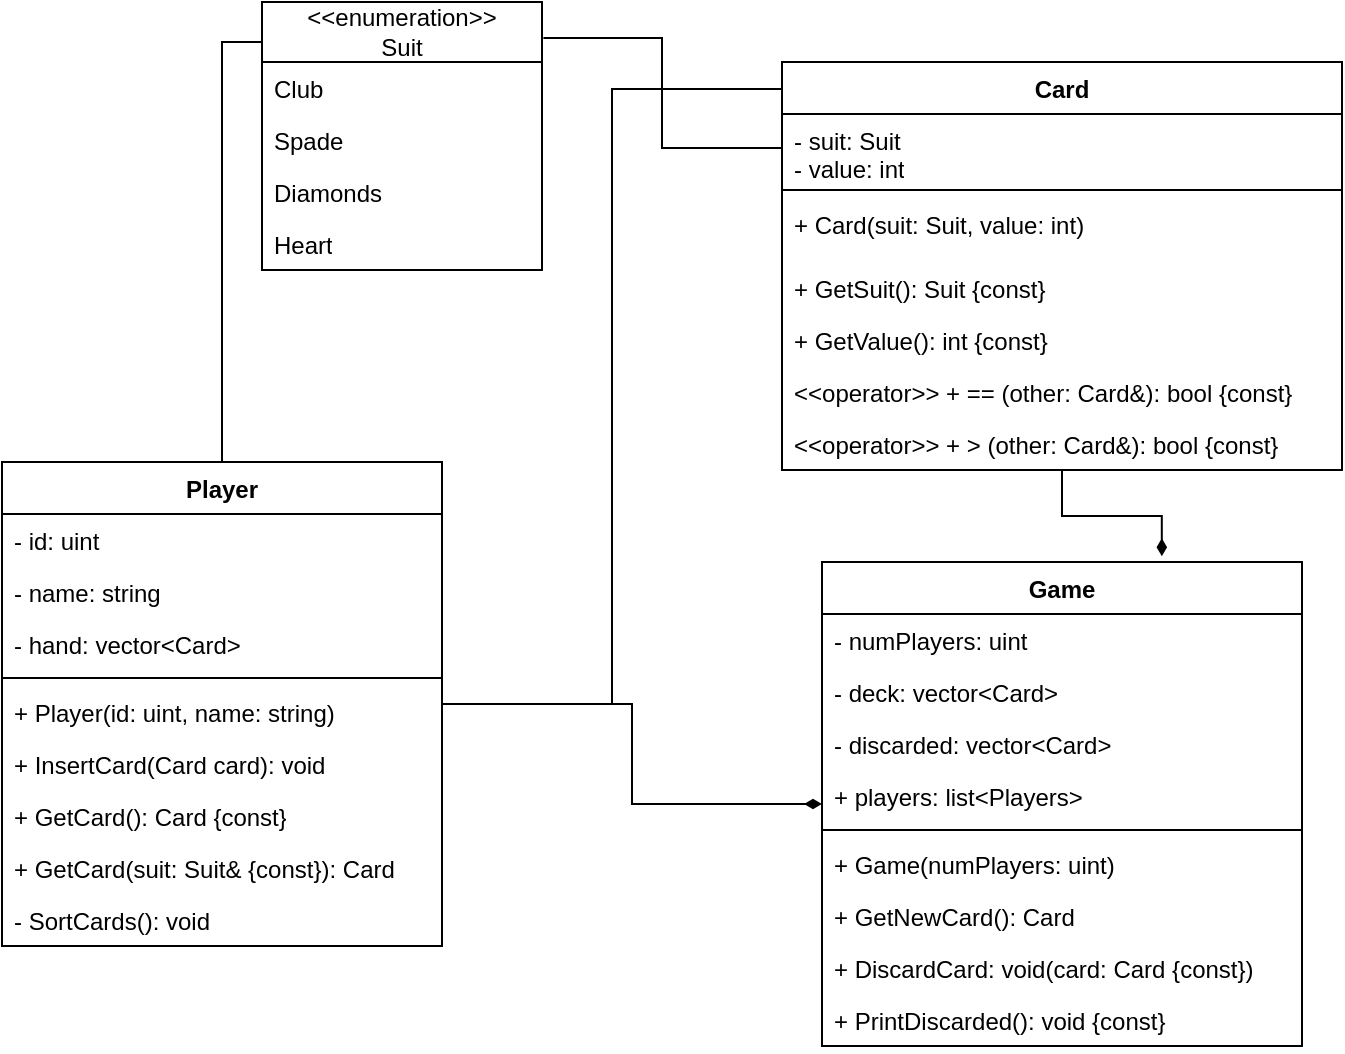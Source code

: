 <mxfile version="27.0.5">
  <diagram id="C5RBs43oDa-KdzZeNtuy" name="Page-1">
    <mxGraphModel dx="1426" dy="827" grid="1" gridSize="10" guides="1" tooltips="1" connect="1" arrows="1" fold="1" page="1" pageScale="1" pageWidth="827" pageHeight="1169" math="0" shadow="0">
      <root>
        <mxCell id="WIyWlLk6GJQsqaUBKTNV-0" />
        <mxCell id="WIyWlLk6GJQsqaUBKTNV-1" parent="WIyWlLk6GJQsqaUBKTNV-0" />
        <mxCell id="kXdFA2JEcydLuHkZeGDi-2" value="&lt;div&gt;Card&lt;/div&gt;" style="swimlane;fontStyle=1;align=center;verticalAlign=top;childLayout=stackLayout;horizontal=1;startSize=26;horizontalStack=0;resizeParent=1;resizeParentMax=0;resizeLast=0;collapsible=1;marginBottom=0;whiteSpace=wrap;html=1;" parent="WIyWlLk6GJQsqaUBKTNV-1" vertex="1">
          <mxGeometry x="450" y="100" width="280" height="204" as="geometry" />
        </mxCell>
        <mxCell id="kXdFA2JEcydLuHkZeGDi-3" value="&lt;div&gt;- suit: Suit&lt;/div&gt;&lt;div&gt;- value: int&lt;/div&gt;" style="text;strokeColor=none;fillColor=none;align=left;verticalAlign=top;spacingLeft=4;spacingRight=4;overflow=hidden;rotatable=0;points=[[0,0.5],[1,0.5]];portConstraint=eastwest;whiteSpace=wrap;html=1;" parent="kXdFA2JEcydLuHkZeGDi-2" vertex="1">
          <mxGeometry y="26" width="280" height="34" as="geometry" />
        </mxCell>
        <mxCell id="kXdFA2JEcydLuHkZeGDi-4" value="" style="line;strokeWidth=1;fillColor=none;align=left;verticalAlign=middle;spacingTop=-1;spacingLeft=3;spacingRight=3;rotatable=0;labelPosition=right;points=[];portConstraint=eastwest;strokeColor=inherit;" parent="kXdFA2JEcydLuHkZeGDi-2" vertex="1">
          <mxGeometry y="60" width="280" height="8" as="geometry" />
        </mxCell>
        <mxCell id="kXdFA2JEcydLuHkZeGDi-5" value="&lt;div&gt;+ Card(suit: Suit, value: int) &lt;br&gt;&lt;/div&gt;" style="text;strokeColor=none;fillColor=none;align=left;verticalAlign=top;spacingLeft=4;spacingRight=4;overflow=hidden;rotatable=0;points=[[0,0.5],[1,0.5]];portConstraint=eastwest;whiteSpace=wrap;html=1;" parent="kXdFA2JEcydLuHkZeGDi-2" vertex="1">
          <mxGeometry y="68" width="280" height="32" as="geometry" />
        </mxCell>
        <mxCell id="CDFgsj3m6gtd_Eqn5sLq-1" value="+ GetSuit(): Suit {const}" style="text;strokeColor=none;fillColor=none;align=left;verticalAlign=top;spacingLeft=4;spacingRight=4;overflow=hidden;rotatable=0;points=[[0,0.5],[1,0.5]];portConstraint=eastwest;whiteSpace=wrap;html=1;" vertex="1" parent="kXdFA2JEcydLuHkZeGDi-2">
          <mxGeometry y="100" width="280" height="26" as="geometry" />
        </mxCell>
        <mxCell id="CDFgsj3m6gtd_Eqn5sLq-2" value="+ GetValue(): int {const}" style="text;strokeColor=none;fillColor=none;align=left;verticalAlign=top;spacingLeft=4;spacingRight=4;overflow=hidden;rotatable=0;points=[[0,0.5],[1,0.5]];portConstraint=eastwest;whiteSpace=wrap;html=1;" vertex="1" parent="kXdFA2JEcydLuHkZeGDi-2">
          <mxGeometry y="126" width="280" height="26" as="geometry" />
        </mxCell>
        <mxCell id="kXdFA2JEcydLuHkZeGDi-35" value="&amp;lt;&amp;lt;operator&amp;gt;&amp;gt; + == (other: Card&amp;amp;): bool {const}" style="text;strokeColor=none;fillColor=none;align=left;verticalAlign=top;spacingLeft=4;spacingRight=4;overflow=hidden;rotatable=0;points=[[0,0.5],[1,0.5]];portConstraint=eastwest;whiteSpace=wrap;html=1;" parent="kXdFA2JEcydLuHkZeGDi-2" vertex="1">
          <mxGeometry y="152" width="280" height="26" as="geometry" />
        </mxCell>
        <mxCell id="kXdFA2JEcydLuHkZeGDi-36" value="&amp;lt;&amp;lt;operator&amp;gt;&amp;gt; + &amp;gt; (other: Card&amp;amp;): bool {const}" style="text;strokeColor=none;fillColor=none;align=left;verticalAlign=top;spacingLeft=4;spacingRight=4;overflow=hidden;rotatable=0;points=[[0,0.5],[1,0.5]];portConstraint=eastwest;whiteSpace=wrap;html=1;" parent="kXdFA2JEcydLuHkZeGDi-2" vertex="1">
          <mxGeometry y="178" width="280" height="26" as="geometry" />
        </mxCell>
        <mxCell id="kXdFA2JEcydLuHkZeGDi-6" value="&lt;div&gt;&amp;lt;&amp;lt;enumeration&amp;gt;&amp;gt;&lt;/div&gt;&lt;div&gt;Suit&lt;/div&gt;" style="swimlane;fontStyle=0;childLayout=stackLayout;horizontal=1;startSize=30;fillColor=none;horizontalStack=0;resizeParent=1;resizeParentMax=0;resizeLast=0;collapsible=1;marginBottom=0;whiteSpace=wrap;html=1;" parent="WIyWlLk6GJQsqaUBKTNV-1" vertex="1">
          <mxGeometry x="190" y="70" width="140" height="134" as="geometry" />
        </mxCell>
        <mxCell id="kXdFA2JEcydLuHkZeGDi-8" value="Club" style="text;strokeColor=none;fillColor=none;align=left;verticalAlign=top;spacingLeft=4;spacingRight=4;overflow=hidden;rotatable=0;points=[[0,0.5],[1,0.5]];portConstraint=eastwest;whiteSpace=wrap;html=1;" parent="kXdFA2JEcydLuHkZeGDi-6" vertex="1">
          <mxGeometry y="30" width="140" height="26" as="geometry" />
        </mxCell>
        <mxCell id="kXdFA2JEcydLuHkZeGDi-7" value="Spade" style="text;strokeColor=none;fillColor=none;align=left;verticalAlign=top;spacingLeft=4;spacingRight=4;overflow=hidden;rotatable=0;points=[[0,0.5],[1,0.5]];portConstraint=eastwest;whiteSpace=wrap;html=1;" parent="kXdFA2JEcydLuHkZeGDi-6" vertex="1">
          <mxGeometry y="56" width="140" height="26" as="geometry" />
        </mxCell>
        <mxCell id="kXdFA2JEcydLuHkZeGDi-9" value="&lt;div&gt;Diamonds&lt;/div&gt;" style="text;strokeColor=none;fillColor=none;align=left;verticalAlign=top;spacingLeft=4;spacingRight=4;overflow=hidden;rotatable=0;points=[[0,0.5],[1,0.5]];portConstraint=eastwest;whiteSpace=wrap;html=1;" parent="kXdFA2JEcydLuHkZeGDi-6" vertex="1">
          <mxGeometry y="82" width="140" height="26" as="geometry" />
        </mxCell>
        <mxCell id="kXdFA2JEcydLuHkZeGDi-12" value="Heart" style="text;strokeColor=none;fillColor=none;align=left;verticalAlign=top;spacingLeft=4;spacingRight=4;overflow=hidden;rotatable=0;points=[[0,0.5],[1,0.5]];portConstraint=eastwest;whiteSpace=wrap;html=1;" parent="kXdFA2JEcydLuHkZeGDi-6" vertex="1">
          <mxGeometry y="108" width="140" height="26" as="geometry" />
        </mxCell>
        <mxCell id="kXdFA2JEcydLuHkZeGDi-10" style="edgeStyle=orthogonalEdgeStyle;rounded=0;orthogonalLoop=1;jettySize=auto;html=1;entryX=1.005;entryY=0.134;entryDx=0;entryDy=0;entryPerimeter=0;exitX=0;exitY=0.5;exitDx=0;exitDy=0;endArrow=none;startFill=0;" parent="WIyWlLk6GJQsqaUBKTNV-1" source="kXdFA2JEcydLuHkZeGDi-3" target="kXdFA2JEcydLuHkZeGDi-6" edge="1">
          <mxGeometry relative="1" as="geometry" />
        </mxCell>
        <mxCell id="kXdFA2JEcydLuHkZeGDi-41" style="edgeStyle=orthogonalEdgeStyle;rounded=0;orthogonalLoop=1;jettySize=auto;html=1;endArrow=diamondThin;endFill=1;" parent="WIyWlLk6GJQsqaUBKTNV-1" source="kXdFA2JEcydLuHkZeGDi-13" target="kXdFA2JEcydLuHkZeGDi-23" edge="1">
          <mxGeometry relative="1" as="geometry" />
        </mxCell>
        <mxCell id="kXdFA2JEcydLuHkZeGDi-13" value="Player" style="swimlane;fontStyle=1;align=center;verticalAlign=top;childLayout=stackLayout;horizontal=1;startSize=26;horizontalStack=0;resizeParent=1;resizeParentMax=0;resizeLast=0;collapsible=1;marginBottom=0;whiteSpace=wrap;html=1;" parent="WIyWlLk6GJQsqaUBKTNV-1" vertex="1">
          <mxGeometry x="60" y="300" width="220" height="242" as="geometry" />
        </mxCell>
        <mxCell id="kXdFA2JEcydLuHkZeGDi-14" value="&lt;div&gt;- id: uint&lt;/div&gt;" style="text;strokeColor=none;fillColor=none;align=left;verticalAlign=top;spacingLeft=4;spacingRight=4;overflow=hidden;rotatable=0;points=[[0,0.5],[1,0.5]];portConstraint=eastwest;whiteSpace=wrap;html=1;" parent="kXdFA2JEcydLuHkZeGDi-13" vertex="1">
          <mxGeometry y="26" width="220" height="26" as="geometry" />
        </mxCell>
        <mxCell id="kXdFA2JEcydLuHkZeGDi-32" value="- name: string" style="text;strokeColor=none;fillColor=none;align=left;verticalAlign=top;spacingLeft=4;spacingRight=4;overflow=hidden;rotatable=0;points=[[0,0.5],[1,0.5]];portConstraint=eastwest;whiteSpace=wrap;html=1;" parent="kXdFA2JEcydLuHkZeGDi-13" vertex="1">
          <mxGeometry y="52" width="220" height="26" as="geometry" />
        </mxCell>
        <mxCell id="kXdFA2JEcydLuHkZeGDi-17" value="- hand: vector&amp;lt;Card&amp;gt;" style="text;strokeColor=none;fillColor=none;align=left;verticalAlign=top;spacingLeft=4;spacingRight=4;overflow=hidden;rotatable=0;points=[[0,0.5],[1,0.5]];portConstraint=eastwest;whiteSpace=wrap;html=1;" parent="kXdFA2JEcydLuHkZeGDi-13" vertex="1">
          <mxGeometry y="78" width="220" height="26" as="geometry" />
        </mxCell>
        <mxCell id="kXdFA2JEcydLuHkZeGDi-15" value="" style="line;strokeWidth=1;fillColor=none;align=left;verticalAlign=middle;spacingTop=-1;spacingLeft=3;spacingRight=3;rotatable=0;labelPosition=right;points=[];portConstraint=eastwest;strokeColor=inherit;" parent="kXdFA2JEcydLuHkZeGDi-13" vertex="1">
          <mxGeometry y="104" width="220" height="8" as="geometry" />
        </mxCell>
        <mxCell id="kXdFA2JEcydLuHkZeGDi-33" value="+ Player(id: uint, name: string)" style="text;strokeColor=none;fillColor=none;align=left;verticalAlign=top;spacingLeft=4;spacingRight=4;overflow=hidden;rotatable=0;points=[[0,0.5],[1,0.5]];portConstraint=eastwest;whiteSpace=wrap;html=1;" parent="kXdFA2JEcydLuHkZeGDi-13" vertex="1">
          <mxGeometry y="112" width="220" height="26" as="geometry" />
        </mxCell>
        <mxCell id="kXdFA2JEcydLuHkZeGDi-16" value="+ InsertCard(Card card): void" style="text;strokeColor=none;fillColor=none;align=left;verticalAlign=top;spacingLeft=4;spacingRight=4;overflow=hidden;rotatable=0;points=[[0,0.5],[1,0.5]];portConstraint=eastwest;whiteSpace=wrap;html=1;" parent="kXdFA2JEcydLuHkZeGDi-13" vertex="1">
          <mxGeometry y="138" width="220" height="26" as="geometry" />
        </mxCell>
        <mxCell id="kXdFA2JEcydLuHkZeGDi-18" value="+ GetCard(): Card {const}" style="text;strokeColor=none;fillColor=none;align=left;verticalAlign=top;spacingLeft=4;spacingRight=4;overflow=hidden;rotatable=0;points=[[0,0.5],[1,0.5]];portConstraint=eastwest;whiteSpace=wrap;html=1;" parent="kXdFA2JEcydLuHkZeGDi-13" vertex="1">
          <mxGeometry y="164" width="220" height="26" as="geometry" />
        </mxCell>
        <mxCell id="kXdFA2JEcydLuHkZeGDi-19" value="+ GetCard(suit: Suit&amp;amp; {const}): Card" style="text;strokeColor=none;fillColor=none;align=left;verticalAlign=top;spacingLeft=4;spacingRight=4;overflow=hidden;rotatable=0;points=[[0,0.5],[1,0.5]];portConstraint=eastwest;whiteSpace=wrap;html=1;" parent="kXdFA2JEcydLuHkZeGDi-13" vertex="1">
          <mxGeometry y="190" width="220" height="26" as="geometry" />
        </mxCell>
        <mxCell id="kXdFA2JEcydLuHkZeGDi-21" value="- SortCards(): void" style="text;strokeColor=none;fillColor=none;align=left;verticalAlign=top;spacingLeft=4;spacingRight=4;overflow=hidden;rotatable=0;points=[[0,0.5],[1,0.5]];portConstraint=eastwest;whiteSpace=wrap;html=1;" parent="kXdFA2JEcydLuHkZeGDi-13" vertex="1">
          <mxGeometry y="216" width="220" height="26" as="geometry" />
        </mxCell>
        <mxCell id="kXdFA2JEcydLuHkZeGDi-22" style="edgeStyle=orthogonalEdgeStyle;rounded=0;orthogonalLoop=1;jettySize=auto;html=1;entryX=0;entryY=0.149;entryDx=0;entryDy=0;entryPerimeter=0;endArrow=none;startFill=0;" parent="WIyWlLk6GJQsqaUBKTNV-1" source="kXdFA2JEcydLuHkZeGDi-13" target="kXdFA2JEcydLuHkZeGDi-6" edge="1">
          <mxGeometry relative="1" as="geometry" />
        </mxCell>
        <mxCell id="kXdFA2JEcydLuHkZeGDi-23" value="Game" style="swimlane;fontStyle=1;align=center;verticalAlign=top;childLayout=stackLayout;horizontal=1;startSize=26;horizontalStack=0;resizeParent=1;resizeParentMax=0;resizeLast=0;collapsible=1;marginBottom=0;whiteSpace=wrap;html=1;" parent="WIyWlLk6GJQsqaUBKTNV-1" vertex="1">
          <mxGeometry x="470" y="350" width="240" height="242" as="geometry" />
        </mxCell>
        <mxCell id="kXdFA2JEcydLuHkZeGDi-24" value="- numPlayers: uint" style="text;strokeColor=none;fillColor=none;align=left;verticalAlign=top;spacingLeft=4;spacingRight=4;overflow=hidden;rotatable=0;points=[[0,0.5],[1,0.5]];portConstraint=eastwest;whiteSpace=wrap;html=1;" parent="kXdFA2JEcydLuHkZeGDi-23" vertex="1">
          <mxGeometry y="26" width="240" height="26" as="geometry" />
        </mxCell>
        <mxCell id="kXdFA2JEcydLuHkZeGDi-27" value="- deck: vector&amp;lt;Card&amp;gt;" style="text;strokeColor=none;fillColor=none;align=left;verticalAlign=top;spacingLeft=4;spacingRight=4;overflow=hidden;rotatable=0;points=[[0,0.5],[1,0.5]];portConstraint=eastwest;whiteSpace=wrap;html=1;" parent="kXdFA2JEcydLuHkZeGDi-23" vertex="1">
          <mxGeometry y="52" width="240" height="26" as="geometry" />
        </mxCell>
        <mxCell id="kXdFA2JEcydLuHkZeGDi-28" value="- discarded: vector&amp;lt;Card&amp;gt;" style="text;strokeColor=none;fillColor=none;align=left;verticalAlign=top;spacingLeft=4;spacingRight=4;overflow=hidden;rotatable=0;points=[[0,0.5],[1,0.5]];portConstraint=eastwest;whiteSpace=wrap;html=1;" parent="kXdFA2JEcydLuHkZeGDi-23" vertex="1">
          <mxGeometry y="78" width="240" height="26" as="geometry" />
        </mxCell>
        <mxCell id="kXdFA2JEcydLuHkZeGDi-38" value="+ players: list&amp;lt;Players&amp;gt;" style="text;strokeColor=none;fillColor=none;align=left;verticalAlign=top;spacingLeft=4;spacingRight=4;overflow=hidden;rotatable=0;points=[[0,0.5],[1,0.5]];portConstraint=eastwest;whiteSpace=wrap;html=1;" parent="kXdFA2JEcydLuHkZeGDi-23" vertex="1">
          <mxGeometry y="104" width="240" height="26" as="geometry" />
        </mxCell>
        <mxCell id="kXdFA2JEcydLuHkZeGDi-25" value="" style="line;strokeWidth=1;fillColor=none;align=left;verticalAlign=middle;spacingTop=-1;spacingLeft=3;spacingRight=3;rotatable=0;labelPosition=right;points=[];portConstraint=eastwest;strokeColor=inherit;" parent="kXdFA2JEcydLuHkZeGDi-23" vertex="1">
          <mxGeometry y="130" width="240" height="8" as="geometry" />
        </mxCell>
        <mxCell id="kXdFA2JEcydLuHkZeGDi-26" value="&lt;div&gt;+ Game(numPlayers: uint)&lt;/div&gt;" style="text;strokeColor=none;fillColor=none;align=left;verticalAlign=top;spacingLeft=4;spacingRight=4;overflow=hidden;rotatable=0;points=[[0,0.5],[1,0.5]];portConstraint=eastwest;whiteSpace=wrap;html=1;" parent="kXdFA2JEcydLuHkZeGDi-23" vertex="1">
          <mxGeometry y="138" width="240" height="26" as="geometry" />
        </mxCell>
        <mxCell id="kXdFA2JEcydLuHkZeGDi-29" value="&lt;div&gt;+ GetNewCard(): Card&lt;/div&gt;" style="text;strokeColor=none;fillColor=none;align=left;verticalAlign=top;spacingLeft=4;spacingRight=4;overflow=hidden;rotatable=0;points=[[0,0.5],[1,0.5]];portConstraint=eastwest;whiteSpace=wrap;html=1;" parent="kXdFA2JEcydLuHkZeGDi-23" vertex="1">
          <mxGeometry y="164" width="240" height="26" as="geometry" />
        </mxCell>
        <mxCell id="kXdFA2JEcydLuHkZeGDi-30" value="+ DiscardCard: void(card: Card {const})" style="text;strokeColor=none;fillColor=none;align=left;verticalAlign=top;spacingLeft=4;spacingRight=4;overflow=hidden;rotatable=0;points=[[0,0.5],[1,0.5]];portConstraint=eastwest;whiteSpace=wrap;html=1;" parent="kXdFA2JEcydLuHkZeGDi-23" vertex="1">
          <mxGeometry y="190" width="240" height="26" as="geometry" />
        </mxCell>
        <mxCell id="kXdFA2JEcydLuHkZeGDi-31" value="+ PrintDiscarded(): void {const}" style="text;strokeColor=none;fillColor=none;align=left;verticalAlign=top;spacingLeft=4;spacingRight=4;overflow=hidden;rotatable=0;points=[[0,0.5],[1,0.5]];portConstraint=eastwest;whiteSpace=wrap;html=1;" parent="kXdFA2JEcydLuHkZeGDi-23" vertex="1">
          <mxGeometry y="216" width="240" height="26" as="geometry" />
        </mxCell>
        <mxCell id="kXdFA2JEcydLuHkZeGDi-40" style="edgeStyle=orthogonalEdgeStyle;rounded=0;orthogonalLoop=1;jettySize=auto;html=1;entryX=0;entryY=0.066;entryDx=0;entryDy=0;entryPerimeter=0;endArrow=none;startFill=0;" parent="WIyWlLk6GJQsqaUBKTNV-1" source="kXdFA2JEcydLuHkZeGDi-13" target="kXdFA2JEcydLuHkZeGDi-2" edge="1">
          <mxGeometry relative="1" as="geometry" />
        </mxCell>
        <mxCell id="CDFgsj3m6gtd_Eqn5sLq-0" style="edgeStyle=orthogonalEdgeStyle;rounded=0;orthogonalLoop=1;jettySize=auto;html=1;entryX=0.708;entryY=-0.012;entryDx=0;entryDy=0;entryPerimeter=0;endArrow=diamondThin;endFill=1;" edge="1" parent="WIyWlLk6GJQsqaUBKTNV-1" source="kXdFA2JEcydLuHkZeGDi-2" target="kXdFA2JEcydLuHkZeGDi-23">
          <mxGeometry relative="1" as="geometry" />
        </mxCell>
      </root>
    </mxGraphModel>
  </diagram>
</mxfile>
